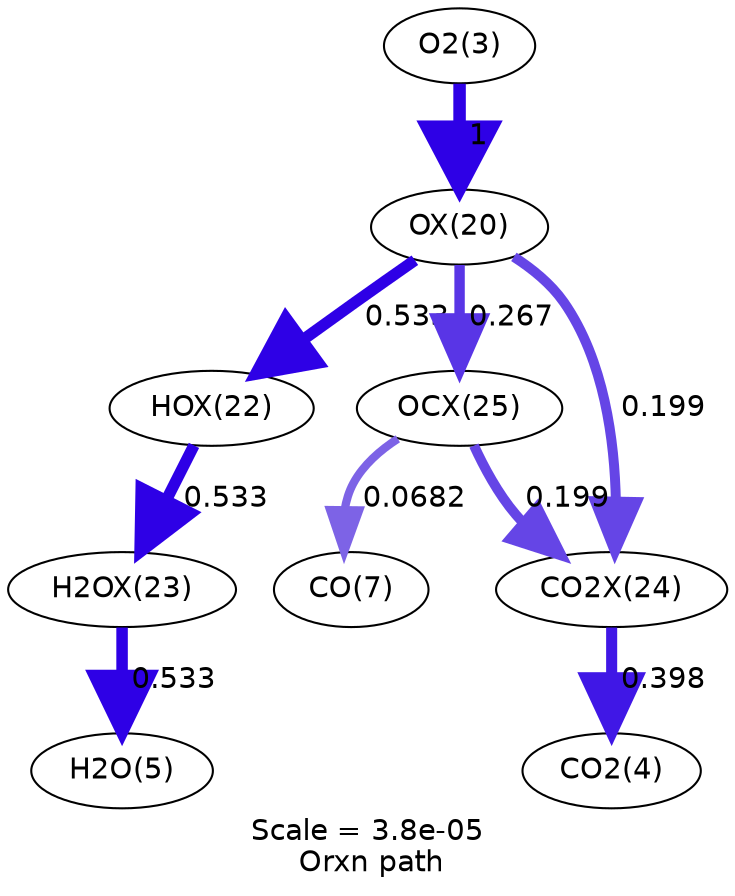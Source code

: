 digraph reaction_paths {
center=1;
s4 -> s24[fontname="Helvetica", penwidth=6, arrowsize=3, color="0.7, 1.5, 0.9"
, label=" 1"];
s24 -> s26[fontname="Helvetica", penwidth=5.53, arrowsize=2.76, color="0.7, 1.03, 0.9"
, label=" 0.533"];
s24 -> s29[fontname="Helvetica", penwidth=5, arrowsize=2.5, color="0.7, 0.767, 0.9"
, label=" 0.267"];
s24 -> s28[fontname="Helvetica", penwidth=4.78, arrowsize=2.39, color="0.7, 0.699, 0.9"
, label=" 0.199"];
s26 -> s27[fontname="Helvetica", penwidth=5.52, arrowsize=2.76, color="0.7, 1.03, 0.9"
, label=" 0.533"];
s27 -> s6[fontname="Helvetica", penwidth=5.52, arrowsize=2.76, color="0.7, 1.03, 0.9"
, label=" 0.533"];
s29 -> s8[fontname="Helvetica", penwidth=3.97, arrowsize=1.99, color="0.7, 0.568, 0.9"
, label=" 0.0682"];
s29 -> s28[fontname="Helvetica", penwidth=4.78, arrowsize=2.39, color="0.7, 0.699, 0.9"
, label=" 0.199"];
s28 -> s5[fontname="Helvetica", penwidth=5.31, arrowsize=2.65, color="0.7, 0.898, 0.9"
, label=" 0.398"];
s4 [ fontname="Helvetica", label="O2(3)"];
s5 [ fontname="Helvetica", label="CO2(4)"];
s6 [ fontname="Helvetica", label="H2O(5)"];
s8 [ fontname="Helvetica", label="CO(7)"];
s24 [ fontname="Helvetica", label="OX(20)"];
s26 [ fontname="Helvetica", label="HOX(22)"];
s27 [ fontname="Helvetica", label="H2OX(23)"];
s28 [ fontname="Helvetica", label="CO2X(24)"];
s29 [ fontname="Helvetica", label="OCX(25)"];
 label = "Scale = 3.8e-05\l Orxn path";
 fontname = "Helvetica";
}
